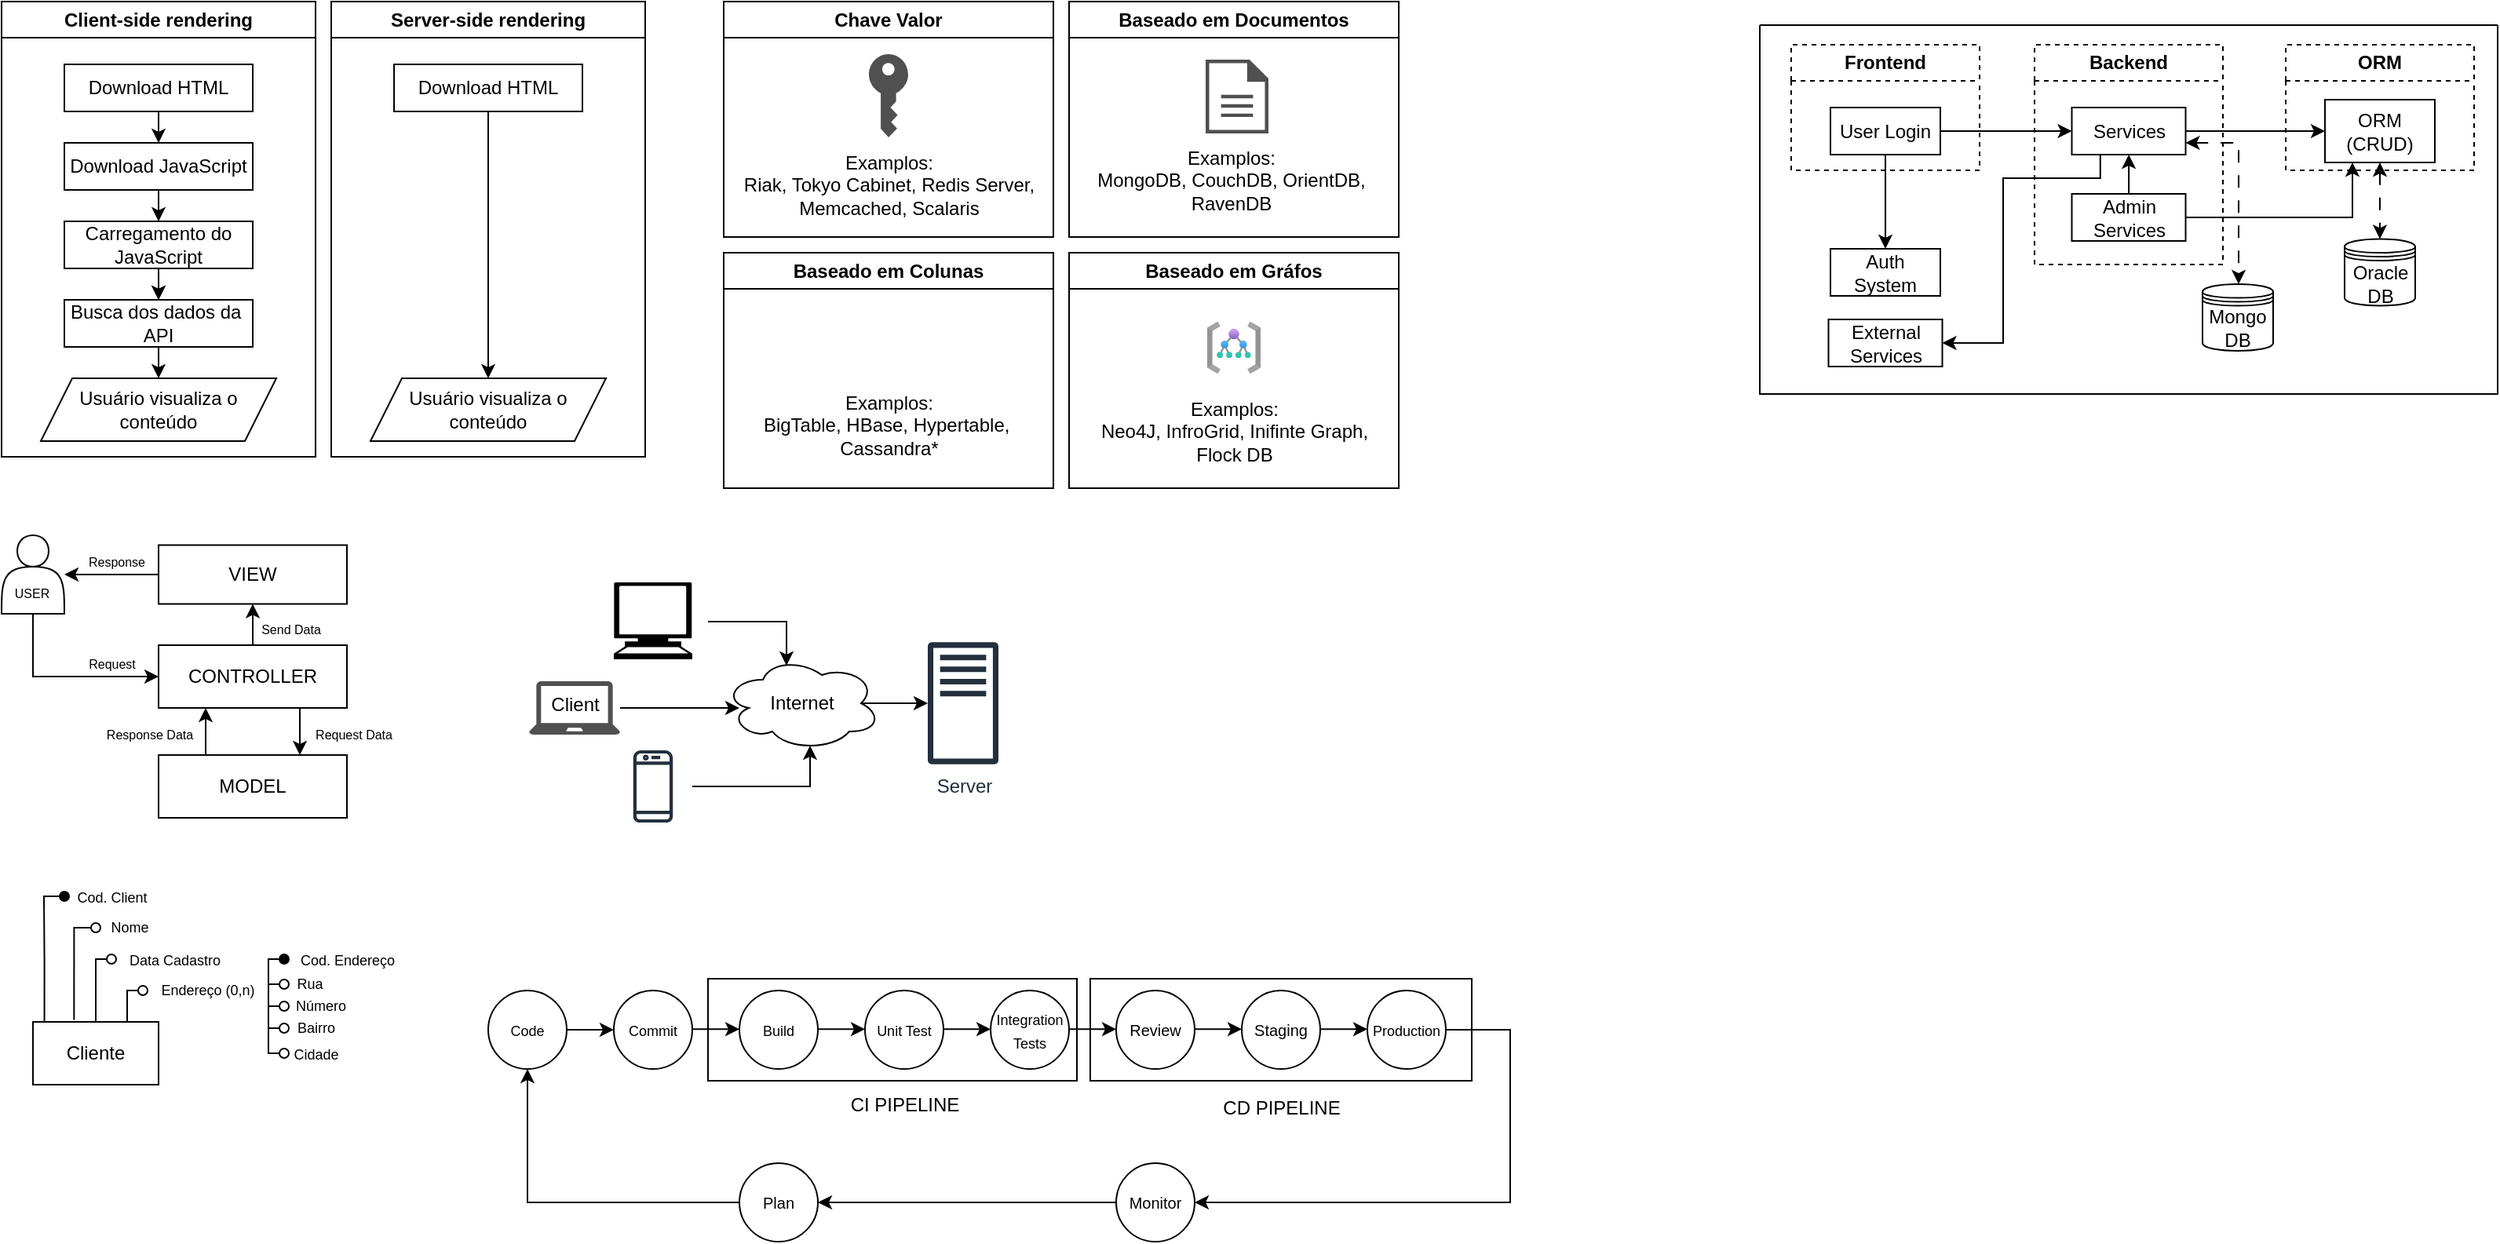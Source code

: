 <mxfile version="24.0.4" type="device">
  <diagram id="mYnGRAtahifMdYKLwgAX" name="Página-1">
    <mxGraphModel dx="415" dy="209" grid="1" gridSize="10" guides="1" tooltips="1" connect="1" arrows="1" fold="1" page="1" pageScale="1" pageWidth="827" pageHeight="1169" math="0" shadow="0">
      <root>
        <mxCell id="0" />
        <mxCell id="1" parent="0" />
        <mxCell id="9V3Yyu6M8kaTkjo4kaBU-164" value="" style="rounded=0;whiteSpace=wrap;html=1;" vertex="1" parent="1">
          <mxGeometry x="470" y="642.5" width="235" height="65" as="geometry" />
        </mxCell>
        <mxCell id="9V3Yyu6M8kaTkjo4kaBU-162" value="" style="rounded=0;whiteSpace=wrap;html=1;" vertex="1" parent="1">
          <mxGeometry x="713.5" y="642.5" width="243" height="65" as="geometry" />
        </mxCell>
        <mxCell id="MozTH5Igy1OvfPUvwqz4-5" value="Client-side rendering" style="swimlane;whiteSpace=wrap;html=1;" parent="1" vertex="1">
          <mxGeometry x="20" y="20" width="200" height="290" as="geometry" />
        </mxCell>
        <mxCell id="MozTH5Igy1OvfPUvwqz4-8" value="" style="edgeStyle=orthogonalEdgeStyle;rounded=0;orthogonalLoop=1;jettySize=auto;html=1;" parent="MozTH5Igy1OvfPUvwqz4-5" source="MozTH5Igy1OvfPUvwqz4-6" target="MozTH5Igy1OvfPUvwqz4-7" edge="1">
          <mxGeometry relative="1" as="geometry" />
        </mxCell>
        <mxCell id="MozTH5Igy1OvfPUvwqz4-6" value="Download HTML" style="rounded=0;whiteSpace=wrap;html=1;" parent="MozTH5Igy1OvfPUvwqz4-5" vertex="1">
          <mxGeometry x="40" y="40" width="120" height="30" as="geometry" />
        </mxCell>
        <mxCell id="MozTH5Igy1OvfPUvwqz4-10" value="" style="edgeStyle=orthogonalEdgeStyle;rounded=0;orthogonalLoop=1;jettySize=auto;html=1;" parent="MozTH5Igy1OvfPUvwqz4-5" source="MozTH5Igy1OvfPUvwqz4-7" target="MozTH5Igy1OvfPUvwqz4-9" edge="1">
          <mxGeometry relative="1" as="geometry" />
        </mxCell>
        <mxCell id="MozTH5Igy1OvfPUvwqz4-7" value="Download JavaScript" style="rounded=0;whiteSpace=wrap;html=1;" parent="MozTH5Igy1OvfPUvwqz4-5" vertex="1">
          <mxGeometry x="40" y="90" width="120" height="30" as="geometry" />
        </mxCell>
        <mxCell id="MozTH5Igy1OvfPUvwqz4-12" value="" style="edgeStyle=orthogonalEdgeStyle;rounded=0;orthogonalLoop=1;jettySize=auto;html=1;" parent="MozTH5Igy1OvfPUvwqz4-5" source="MozTH5Igy1OvfPUvwqz4-9" target="MozTH5Igy1OvfPUvwqz4-11" edge="1">
          <mxGeometry relative="1" as="geometry" />
        </mxCell>
        <mxCell id="MozTH5Igy1OvfPUvwqz4-13" value="" style="edgeStyle=orthogonalEdgeStyle;rounded=0;orthogonalLoop=1;jettySize=auto;html=1;" parent="MozTH5Igy1OvfPUvwqz4-5" source="MozTH5Igy1OvfPUvwqz4-9" target="MozTH5Igy1OvfPUvwqz4-11" edge="1">
          <mxGeometry relative="1" as="geometry" />
        </mxCell>
        <mxCell id="MozTH5Igy1OvfPUvwqz4-9" value="Carregamento do JavaScript" style="rounded=0;whiteSpace=wrap;html=1;" parent="MozTH5Igy1OvfPUvwqz4-5" vertex="1">
          <mxGeometry x="40" y="140" width="120" height="30" as="geometry" />
        </mxCell>
        <mxCell id="MozTH5Igy1OvfPUvwqz4-15" value="" style="edgeStyle=orthogonalEdgeStyle;rounded=0;orthogonalLoop=1;jettySize=auto;html=1;" parent="MozTH5Igy1OvfPUvwqz4-5" source="MozTH5Igy1OvfPUvwqz4-11" target="MozTH5Igy1OvfPUvwqz4-14" edge="1">
          <mxGeometry relative="1" as="geometry" />
        </mxCell>
        <mxCell id="MozTH5Igy1OvfPUvwqz4-11" value="Busca dos dados da&amp;nbsp; API" style="rounded=0;whiteSpace=wrap;html=1;" parent="MozTH5Igy1OvfPUvwqz4-5" vertex="1">
          <mxGeometry x="40" y="190" width="120" height="30" as="geometry" />
        </mxCell>
        <mxCell id="MozTH5Igy1OvfPUvwqz4-14" value="Usuário visualiza o conteúdo" style="shape=parallelogram;perimeter=parallelogramPerimeter;whiteSpace=wrap;html=1;fixedSize=1;rounded=0;" parent="MozTH5Igy1OvfPUvwqz4-5" vertex="1">
          <mxGeometry x="25" y="240" width="150" height="40" as="geometry" />
        </mxCell>
        <mxCell id="MozTH5Igy1OvfPUvwqz4-16" value="Server-side rendering" style="swimlane;whiteSpace=wrap;html=1;" parent="1" vertex="1">
          <mxGeometry x="230" y="20" width="200" height="290" as="geometry" />
        </mxCell>
        <mxCell id="MozTH5Igy1OvfPUvwqz4-17" value="" style="edgeStyle=orthogonalEdgeStyle;rounded=0;orthogonalLoop=1;jettySize=auto;html=1;entryX=0.5;entryY=0;entryDx=0;entryDy=0;" parent="MozTH5Igy1OvfPUvwqz4-16" source="MozTH5Igy1OvfPUvwqz4-18" target="MozTH5Igy1OvfPUvwqz4-26" edge="1">
          <mxGeometry relative="1" as="geometry">
            <mxPoint x="100" y="90" as="targetPoint" />
          </mxGeometry>
        </mxCell>
        <mxCell id="MozTH5Igy1OvfPUvwqz4-18" value="Download HTML" style="rounded=0;whiteSpace=wrap;html=1;" parent="MozTH5Igy1OvfPUvwqz4-16" vertex="1">
          <mxGeometry x="40" y="40" width="120" height="30" as="geometry" />
        </mxCell>
        <mxCell id="MozTH5Igy1OvfPUvwqz4-26" value="Usuário visualiza o conteúdo" style="shape=parallelogram;perimeter=parallelogramPerimeter;whiteSpace=wrap;html=1;fixedSize=1;rounded=0;" parent="MozTH5Igy1OvfPUvwqz4-16" vertex="1">
          <mxGeometry x="25" y="240" width="150" height="40" as="geometry" />
        </mxCell>
        <mxCell id="3cGXUPwC5Fvx5T8O9OGd-3" value="" style="edgeStyle=orthogonalEdgeStyle;rounded=0;orthogonalLoop=1;jettySize=auto;html=1;strokeColor=default;endArrow=none;endFill=0;startArrow=classic;startFill=1;" parent="1" source="3cGXUPwC5Fvx5T8O9OGd-1" target="3cGXUPwC5Fvx5T8O9OGd-2" edge="1">
          <mxGeometry relative="1" as="geometry" />
        </mxCell>
        <mxCell id="3cGXUPwC5Fvx5T8O9OGd-19" style="edgeStyle=orthogonalEdgeStyle;rounded=0;orthogonalLoop=1;jettySize=auto;html=1;exitX=0.5;exitY=1;exitDx=0;exitDy=0;entryX=0;entryY=0.5;entryDx=0;entryDy=0;" parent="1" source="3cGXUPwC5Fvx5T8O9OGd-1" target="3cGXUPwC5Fvx5T8O9OGd-4" edge="1">
          <mxGeometry relative="1" as="geometry" />
        </mxCell>
        <mxCell id="3cGXUPwC5Fvx5T8O9OGd-21" value="Request" style="edgeLabel;html=1;align=center;verticalAlign=middle;resizable=0;points=[];fontColor=#000000;fontSize=8;" parent="3cGXUPwC5Fvx5T8O9OGd-19" vertex="1" connectable="0">
          <mxGeometry x="0.139" y="-1" relative="1" as="geometry">
            <mxPoint x="21" y="-9" as="offset" />
          </mxGeometry>
        </mxCell>
        <mxCell id="3cGXUPwC5Fvx5T8O9OGd-1" value="" style="shape=actor;whiteSpace=wrap;html=1;" parent="1" vertex="1">
          <mxGeometry x="20" y="360" width="40" height="50" as="geometry" />
        </mxCell>
        <mxCell id="3cGXUPwC5Fvx5T8O9OGd-5" value="" style="edgeStyle=orthogonalEdgeStyle;rounded=0;orthogonalLoop=1;jettySize=auto;html=1;startArrow=classic;startFill=1;endArrow=none;endFill=0;" parent="1" source="3cGXUPwC5Fvx5T8O9OGd-2" target="3cGXUPwC5Fvx5T8O9OGd-4" edge="1">
          <mxGeometry relative="1" as="geometry" />
        </mxCell>
        <mxCell id="3cGXUPwC5Fvx5T8O9OGd-2" value="VIEW" style="whiteSpace=wrap;html=1;" parent="1" vertex="1">
          <mxGeometry x="120" y="366.25" width="120" height="37.5" as="geometry" />
        </mxCell>
        <mxCell id="3cGXUPwC5Fvx5T8O9OGd-7" value="" style="edgeStyle=orthogonalEdgeStyle;rounded=0;orthogonalLoop=1;jettySize=auto;html=1;startArrow=classic;startFill=1;endArrow=none;endFill=0;exitX=0.25;exitY=1;exitDx=0;exitDy=0;entryX=0.25;entryY=0;entryDx=0;entryDy=0;" parent="1" edge="1" target="3cGXUPwC5Fvx5T8O9OGd-6" source="3cGXUPwC5Fvx5T8O9OGd-4">
          <mxGeometry relative="1" as="geometry">
            <mxPoint x="160" y="480" as="sourcePoint" />
            <mxPoint x="150" y="545" as="targetPoint" />
          </mxGeometry>
        </mxCell>
        <mxCell id="3cGXUPwC5Fvx5T8O9OGd-4" value="CONTROLLER" style="whiteSpace=wrap;html=1;" parent="1" vertex="1">
          <mxGeometry x="120" y="430" width="120" height="40" as="geometry" />
        </mxCell>
        <mxCell id="3cGXUPwC5Fvx5T8O9OGd-6" value="MODEL" style="whiteSpace=wrap;html=1;" parent="1" vertex="1">
          <mxGeometry x="120" y="500" width="120" height="40" as="geometry" />
        </mxCell>
        <mxCell id="3cGXUPwC5Fvx5T8O9OGd-22" value="Response" style="edgeLabel;html=1;align=center;verticalAlign=middle;resizable=0;points=[];fontColor=#000000;fontSize=8;" parent="1" vertex="1" connectable="0">
          <mxGeometry x="93.004" y="377" as="geometry" />
        </mxCell>
        <mxCell id="3cGXUPwC5Fvx5T8O9OGd-23" value="Send Data" style="edgeLabel;html=1;align=center;verticalAlign=middle;resizable=0;points=[];fontColor=#000000;fontSize=8;" parent="1" vertex="1" connectable="0">
          <mxGeometry x="204.004" y="420" as="geometry" />
        </mxCell>
        <mxCell id="3cGXUPwC5Fvx5T8O9OGd-24" value="Request Data" style="edgeLabel;html=1;align=center;verticalAlign=middle;resizable=0;points=[];fontColor=#000000;fontSize=8;" parent="1" vertex="1" connectable="0">
          <mxGeometry x="240.004" y="480" as="geometry">
            <mxPoint x="4" y="7" as="offset" />
          </mxGeometry>
        </mxCell>
        <mxCell id="3cGXUPwC5Fvx5T8O9OGd-25" value="Response Data" style="edgeLabel;html=1;align=center;verticalAlign=middle;resizable=0;points=[];fontColor=#000000;fontSize=8;" parent="1" vertex="1" connectable="0">
          <mxGeometry x="110.004" y="480" as="geometry">
            <mxPoint x="4" y="7" as="offset" />
          </mxGeometry>
        </mxCell>
        <mxCell id="3cGXUPwC5Fvx5T8O9OGd-26" value="" style="edgeStyle=orthogonalEdgeStyle;rounded=0;orthogonalLoop=1;jettySize=auto;html=1;startArrow=none;startFill=0;exitX=0.75;exitY=1;exitDx=0;exitDy=0;" parent="1" edge="1" source="3cGXUPwC5Fvx5T8O9OGd-4">
          <mxGeometry relative="1" as="geometry">
            <mxPoint x="200" y="494.5" as="sourcePoint" />
            <mxPoint x="210" y="500" as="targetPoint" />
          </mxGeometry>
        </mxCell>
        <mxCell id="3cGXUPwC5Fvx5T8O9OGd-27" value="USER" style="edgeLabel;html=1;align=center;verticalAlign=middle;resizable=0;points=[];fontColor=#000000;fontSize=8;" parent="1" vertex="1" connectable="0">
          <mxGeometry x="42.004" y="398" as="geometry">
            <mxPoint x="-3" y="-1" as="offset" />
          </mxGeometry>
        </mxCell>
        <mxCell id="9V3Yyu6M8kaTkjo4kaBU-2" value="" style="shape=mxgraph.signs.tech.computer;html=1;pointerEvents=1;fillColor=#000000;strokeColor=none;verticalLabelPosition=bottom;verticalAlign=top;align=center;" vertex="1" parent="1">
          <mxGeometry x="409.99" y="390" width="50" height="49" as="geometry" />
        </mxCell>
        <mxCell id="9V3Yyu6M8kaTkjo4kaBU-4" value="" style="sketch=0;pointerEvents=1;shadow=0;dashed=0;html=1;strokeColor=none;fillColor=#505050;labelPosition=center;verticalLabelPosition=bottom;verticalAlign=top;outlineConnect=0;align=center;shape=mxgraph.office.devices.laptop;" vertex="1" parent="1">
          <mxGeometry x="356" y="453" width="58" height="34" as="geometry" />
        </mxCell>
        <mxCell id="9V3Yyu6M8kaTkjo4kaBU-6" value="" style="sketch=0;outlineConnect=0;fontColor=#232F3E;gradientColor=none;fillColor=#232F3D;strokeColor=none;dashed=0;verticalLabelPosition=bottom;verticalAlign=top;align=center;html=1;fontSize=12;fontStyle=0;aspect=fixed;pointerEvents=1;shape=mxgraph.aws4.mobile_client;" vertex="1" parent="1">
          <mxGeometry x="422.38" y="496" width="25.23" height="48" as="geometry" />
        </mxCell>
        <mxCell id="9V3Yyu6M8kaTkjo4kaBU-14" style="edgeStyle=orthogonalEdgeStyle;rounded=0;orthogonalLoop=1;jettySize=auto;html=1;exitX=0.875;exitY=0.5;exitDx=0;exitDy=0;exitPerimeter=0;" edge="1" parent="1" source="9V3Yyu6M8kaTkjo4kaBU-7" target="9V3Yyu6M8kaTkjo4kaBU-13">
          <mxGeometry relative="1" as="geometry" />
        </mxCell>
        <mxCell id="9V3Yyu6M8kaTkjo4kaBU-7" value="Internet" style="ellipse;shape=cloud;whiteSpace=wrap;html=1;align=center;" vertex="1" parent="1">
          <mxGeometry x="480" y="437" width="100" height="60" as="geometry" />
        </mxCell>
        <mxCell id="9V3Yyu6M8kaTkjo4kaBU-10" style="edgeStyle=orthogonalEdgeStyle;rounded=0;orthogonalLoop=1;jettySize=auto;html=1;" edge="1" parent="1" source="9V3Yyu6M8kaTkjo4kaBU-4">
          <mxGeometry relative="1" as="geometry">
            <mxPoint x="490" y="470" as="targetPoint" />
          </mxGeometry>
        </mxCell>
        <mxCell id="9V3Yyu6M8kaTkjo4kaBU-11" style="edgeStyle=orthogonalEdgeStyle;rounded=0;orthogonalLoop=1;jettySize=auto;html=1;entryX=0.55;entryY=0.95;entryDx=0;entryDy=0;entryPerimeter=0;" edge="1" parent="1" target="9V3Yyu6M8kaTkjo4kaBU-7">
          <mxGeometry relative="1" as="geometry">
            <mxPoint x="460" y="520" as="sourcePoint" />
            <Array as="points">
              <mxPoint x="535" y="520" />
            </Array>
          </mxGeometry>
        </mxCell>
        <mxCell id="9V3Yyu6M8kaTkjo4kaBU-12" style="edgeStyle=orthogonalEdgeStyle;rounded=0;orthogonalLoop=1;jettySize=auto;html=1;entryX=0.4;entryY=0.1;entryDx=0;entryDy=0;entryPerimeter=0;" edge="1" parent="1" target="9V3Yyu6M8kaTkjo4kaBU-7">
          <mxGeometry relative="1" as="geometry">
            <mxPoint x="470" y="415" as="sourcePoint" />
            <Array as="points">
              <mxPoint x="520" y="415" />
            </Array>
          </mxGeometry>
        </mxCell>
        <mxCell id="9V3Yyu6M8kaTkjo4kaBU-13" value="Server" style="sketch=0;outlineConnect=0;fontColor=#232F3E;gradientColor=none;fillColor=#232F3D;strokeColor=none;dashed=0;verticalLabelPosition=bottom;verticalAlign=top;align=center;html=1;fontSize=12;fontStyle=0;aspect=fixed;pointerEvents=1;shape=mxgraph.aws4.traditional_server;" vertex="1" parent="1">
          <mxGeometry x="610" y="428" width="45" height="78" as="geometry" />
        </mxCell>
        <mxCell id="9V3Yyu6M8kaTkjo4kaBU-15" value="Client" style="text;html=1;align=center;verticalAlign=middle;resizable=0;points=[];autosize=1;strokeColor=none;fillColor=none;" vertex="1" parent="1">
          <mxGeometry x="360" y="453" width="50" height="30" as="geometry" />
        </mxCell>
        <mxCell id="9V3Yyu6M8kaTkjo4kaBU-50" style="edgeStyle=orthogonalEdgeStyle;rounded=0;orthogonalLoop=1;jettySize=auto;html=1;exitX=0.091;exitY=0.011;exitDx=0;exitDy=0;endArrow=oval;endFill=1;exitPerimeter=0;" edge="1" parent="1" source="9V3Yyu6M8kaTkjo4kaBU-31">
          <mxGeometry relative="1" as="geometry">
            <mxPoint x="60" y="590" as="targetPoint" />
            <Array as="points">
              <mxPoint x="47" y="630" />
              <mxPoint x="47" y="590" />
            </Array>
          </mxGeometry>
        </mxCell>
        <mxCell id="9V3Yyu6M8kaTkjo4kaBU-51" value="&lt;font style=&quot;font-size: 9px;&quot; face=&quot;Arial&quot;&gt;Cod. Client&lt;/font&gt;" style="edgeLabel;html=1;align=center;verticalAlign=middle;resizable=0;points=[];" vertex="1" connectable="0" parent="9V3Yyu6M8kaTkjo4kaBU-50">
          <mxGeometry x="1" y="-3" relative="1" as="geometry">
            <mxPoint x="30" y="-3" as="offset" />
          </mxGeometry>
        </mxCell>
        <mxCell id="9V3Yyu6M8kaTkjo4kaBU-54" style="edgeStyle=orthogonalEdgeStyle;rounded=0;orthogonalLoop=1;jettySize=auto;html=1;exitX=0.5;exitY=0;exitDx=0;exitDy=0;endArrow=oval;endFill=0;" edge="1" parent="1" source="9V3Yyu6M8kaTkjo4kaBU-31">
          <mxGeometry relative="1" as="geometry">
            <mxPoint x="90" y="630" as="targetPoint" />
            <Array as="points">
              <mxPoint x="80" y="630" />
            </Array>
          </mxGeometry>
        </mxCell>
        <mxCell id="9V3Yyu6M8kaTkjo4kaBU-55" value="&lt;font style=&quot;font-size: 9px;&quot; face=&quot;Arial&quot;&gt;Data Cadastro&lt;/font&gt;" style="edgeLabel;html=1;align=center;verticalAlign=middle;resizable=0;points=[];" vertex="1" connectable="0" parent="9V3Yyu6M8kaTkjo4kaBU-54">
          <mxGeometry x="0.991" relative="1" as="geometry">
            <mxPoint x="40" as="offset" />
          </mxGeometry>
        </mxCell>
        <mxCell id="9V3Yyu6M8kaTkjo4kaBU-56" style="edgeStyle=orthogonalEdgeStyle;rounded=0;orthogonalLoop=1;jettySize=auto;html=1;exitX=0.75;exitY=0;exitDx=0;exitDy=0;endArrow=oval;endFill=0;" edge="1" parent="1" source="9V3Yyu6M8kaTkjo4kaBU-31">
          <mxGeometry relative="1" as="geometry">
            <mxPoint x="110" y="650" as="targetPoint" />
            <Array as="points">
              <mxPoint x="100" y="650" />
              <mxPoint x="110" y="650" />
            </Array>
          </mxGeometry>
        </mxCell>
        <mxCell id="9V3Yyu6M8kaTkjo4kaBU-57" value="&lt;font style=&quot;font-size: 9px;&quot; face=&quot;Arial&quot;&gt;Endereço (0,n)&lt;/font&gt;" style="edgeLabel;html=1;align=center;verticalAlign=middle;resizable=0;points=[];" vertex="1" connectable="0" parent="9V3Yyu6M8kaTkjo4kaBU-56">
          <mxGeometry x="1" y="1" relative="1" as="geometry">
            <mxPoint x="41" y="-1" as="offset" />
          </mxGeometry>
        </mxCell>
        <mxCell id="9V3Yyu6M8kaTkjo4kaBU-58" style="edgeStyle=orthogonalEdgeStyle;rounded=0;orthogonalLoop=1;jettySize=auto;html=1;exitX=0.327;exitY=-0.032;exitDx=0;exitDy=0;endArrow=oval;endFill=0;exitPerimeter=0;" edge="1" parent="1" source="9V3Yyu6M8kaTkjo4kaBU-31">
          <mxGeometry relative="1" as="geometry">
            <mxPoint x="80" y="610" as="targetPoint" />
            <Array as="points">
              <mxPoint x="66" y="610" />
            </Array>
          </mxGeometry>
        </mxCell>
        <mxCell id="9V3Yyu6M8kaTkjo4kaBU-59" value="&lt;font style=&quot;font-size: 9px;&quot; face=&quot;Arial&quot;&gt;&amp;nbsp;Nome&lt;/font&gt;" style="edgeLabel;html=1;align=center;verticalAlign=middle;resizable=0;points=[];" vertex="1" connectable="0" parent="9V3Yyu6M8kaTkjo4kaBU-58">
          <mxGeometry x="0.972" y="1" relative="1" as="geometry">
            <mxPoint x="21" as="offset" />
          </mxGeometry>
        </mxCell>
        <mxCell id="9V3Yyu6M8kaTkjo4kaBU-60" style="edgeStyle=orthogonalEdgeStyle;rounded=0;orthogonalLoop=1;jettySize=auto;html=1;endArrow=oval;endFill=1;startArrow=oval;startFill=0;" edge="1" parent="1">
          <mxGeometry relative="1" as="geometry">
            <mxPoint x="200" y="630" as="targetPoint" />
            <mxPoint x="200" y="690" as="sourcePoint" />
            <Array as="points">
              <mxPoint x="200" y="690" />
              <mxPoint x="190" y="690" />
              <mxPoint x="190" y="630" />
            </Array>
          </mxGeometry>
        </mxCell>
        <mxCell id="9V3Yyu6M8kaTkjo4kaBU-61" value="&lt;font face=&quot;Arial&quot; style=&quot;font-size: 9px;&quot;&gt;Cod. Endereço&lt;/font&gt;" style="edgeLabel;html=1;align=center;verticalAlign=middle;resizable=0;points=[];" vertex="1" connectable="0" parent="9V3Yyu6M8kaTkjo4kaBU-60">
          <mxGeometry x="1" relative="1" as="geometry">
            <mxPoint x="40" as="offset" />
          </mxGeometry>
        </mxCell>
        <mxCell id="9V3Yyu6M8kaTkjo4kaBU-62" value="&lt;font face=&quot;Arial&quot; style=&quot;font-size: 9px;&quot;&gt;Cidade&lt;/font&gt;" style="edgeLabel;html=1;align=center;verticalAlign=middle;resizable=0;points=[];" vertex="1" connectable="0" parent="9V3Yyu6M8kaTkjo4kaBU-60">
          <mxGeometry x="-1" y="-2" relative="1" as="geometry">
            <mxPoint x="20" y="2" as="offset" />
          </mxGeometry>
        </mxCell>
        <mxCell id="9V3Yyu6M8kaTkjo4kaBU-31" value="Cliente" style="rounded=0;whiteSpace=wrap;html=1;" vertex="1" parent="1">
          <mxGeometry x="40" y="670" width="80" height="40" as="geometry" />
        </mxCell>
        <mxCell id="9V3Yyu6M8kaTkjo4kaBU-63" value="" style="edgeStyle=segmentEdgeStyle;endArrow=oval;html=1;curved=0;rounded=0;endSize=6;startSize=6;endFill=0;" edge="1" parent="1">
          <mxGeometry width="50" height="50" relative="1" as="geometry">
            <mxPoint x="190" y="646" as="sourcePoint" />
            <mxPoint x="200" y="646" as="targetPoint" />
          </mxGeometry>
        </mxCell>
        <mxCell id="9V3Yyu6M8kaTkjo4kaBU-64" value="&lt;font style=&quot;font-size: 9px;&quot; face=&quot;Arial&quot;&gt;Rua&lt;/font&gt;" style="edgeLabel;html=1;align=center;verticalAlign=middle;resizable=0;points=[];" vertex="1" connectable="0" parent="9V3Yyu6M8kaTkjo4kaBU-63">
          <mxGeometry x="0.629" y="1" relative="1" as="geometry">
            <mxPoint x="18" as="offset" />
          </mxGeometry>
        </mxCell>
        <mxCell id="9V3Yyu6M8kaTkjo4kaBU-65" value="" style="edgeStyle=segmentEdgeStyle;endArrow=oval;html=1;curved=0;rounded=0;endSize=6;startSize=6;endFill=0;" edge="1" parent="1">
          <mxGeometry width="50" height="50" relative="1" as="geometry">
            <mxPoint x="190" y="660" as="sourcePoint" />
            <mxPoint x="200" y="660" as="targetPoint" />
          </mxGeometry>
        </mxCell>
        <mxCell id="9V3Yyu6M8kaTkjo4kaBU-66" value="&lt;font style=&quot;font-size: 9px;&quot; face=&quot;Arial&quot;&gt;Número&lt;/font&gt;" style="edgeLabel;html=1;align=center;verticalAlign=middle;resizable=0;points=[];" vertex="1" connectable="0" parent="9V3Yyu6M8kaTkjo4kaBU-65">
          <mxGeometry x="0.629" y="1" relative="1" as="geometry">
            <mxPoint x="25" as="offset" />
          </mxGeometry>
        </mxCell>
        <mxCell id="9V3Yyu6M8kaTkjo4kaBU-67" value="" style="edgeStyle=segmentEdgeStyle;endArrow=oval;html=1;curved=0;rounded=0;endSize=6;startSize=6;endFill=0;" edge="1" parent="1">
          <mxGeometry width="50" height="50" relative="1" as="geometry">
            <mxPoint x="190" y="674" as="sourcePoint" />
            <mxPoint x="200" y="674" as="targetPoint" />
          </mxGeometry>
        </mxCell>
        <mxCell id="9V3Yyu6M8kaTkjo4kaBU-68" value="&lt;font style=&quot;font-size: 9px;&quot; face=&quot;Arial&quot;&gt;Bairr&lt;/font&gt;&lt;span style=&quot;font-size: 9px; font-family: Arial;&quot;&gt;o&lt;/span&gt;" style="edgeLabel;html=1;align=center;verticalAlign=middle;resizable=0;points=[];" vertex="1" connectable="0" parent="9V3Yyu6M8kaTkjo4kaBU-67">
          <mxGeometry x="0.629" y="1" relative="1" as="geometry">
            <mxPoint x="22" as="offset" />
          </mxGeometry>
        </mxCell>
        <mxCell id="9V3Yyu6M8kaTkjo4kaBU-69" value="Chave Valor" style="swimlane;whiteSpace=wrap;html=1;" vertex="1" parent="1">
          <mxGeometry x="480" y="20" width="210" height="150" as="geometry" />
        </mxCell>
        <mxCell id="9V3Yyu6M8kaTkjo4kaBU-115" value="Examplos:&lt;div&gt;Riak, Tokyo Cabinet, Redis Server,&lt;/div&gt;&lt;div&gt;Memcached, Scalaris&lt;/div&gt;" style="text;html=1;align=center;verticalAlign=middle;resizable=0;points=[];autosize=1;strokeColor=none;fillColor=none;" vertex="1" parent="9V3Yyu6M8kaTkjo4kaBU-69">
          <mxGeometry y="86.5" width="210" height="60" as="geometry" />
        </mxCell>
        <mxCell id="9V3Yyu6M8kaTkjo4kaBU-113" value="" style="sketch=0;pointerEvents=1;shadow=0;dashed=0;html=1;strokeColor=none;fillColor=#505050;labelPosition=center;verticalLabelPosition=bottom;verticalAlign=top;outlineConnect=0;align=center;shape=mxgraph.office.security.key_permissions;" vertex="1" parent="9V3Yyu6M8kaTkjo4kaBU-69">
          <mxGeometry x="92.5" y="33.5" width="25" height="53" as="geometry" />
        </mxCell>
        <mxCell id="9V3Yyu6M8kaTkjo4kaBU-80" value="Baseado em Documentos" style="swimlane;whiteSpace=wrap;html=1;" vertex="1" parent="1">
          <mxGeometry x="700" y="20" width="210" height="150" as="geometry" />
        </mxCell>
        <mxCell id="9V3Yyu6M8kaTkjo4kaBU-119" value="" style="sketch=0;pointerEvents=1;shadow=0;dashed=0;html=1;strokeColor=none;fillColor=#505050;labelPosition=center;verticalLabelPosition=bottom;verticalAlign=top;outlineConnect=0;align=center;shape=mxgraph.office.concepts.document;" vertex="1" parent="9V3Yyu6M8kaTkjo4kaBU-80">
          <mxGeometry x="87" y="37" width="40" height="47" as="geometry" />
        </mxCell>
        <mxCell id="9V3Yyu6M8kaTkjo4kaBU-120" value="Examplos:&lt;div&gt;&lt;span style=&quot;background-color: initial;&quot;&gt;MongoDB, CouchDB, OrientDB,&lt;/span&gt;&lt;br&gt;&lt;/div&gt;&lt;div&gt;&lt;span style=&quot;background-color: initial;&quot;&gt;RavenDB&lt;/span&gt;&lt;/div&gt;" style="text;html=1;align=center;verticalAlign=middle;resizable=0;points=[];autosize=1;strokeColor=none;fillColor=none;" vertex="1" parent="9V3Yyu6M8kaTkjo4kaBU-80">
          <mxGeometry x="7.5" y="84" width="190" height="60" as="geometry" />
        </mxCell>
        <mxCell id="9V3Yyu6M8kaTkjo4kaBU-91" value="Baseado em Colunas" style="swimlane;whiteSpace=wrap;html=1;" vertex="1" parent="1">
          <mxGeometry x="480" y="180" width="210" height="150" as="geometry" />
        </mxCell>
        <mxCell id="9V3Yyu6M8kaTkjo4kaBU-122" value="Examplos:&lt;div&gt;&lt;span style=&quot;background-color: initial;&quot;&gt;BigTable, HBase, Hypertable,&amp;nbsp;&lt;/span&gt;&lt;/div&gt;&lt;div&gt;&lt;span style=&quot;background-color: initial;&quot;&gt;Cassandra*&lt;/span&gt;&lt;/div&gt;" style="text;html=1;align=center;verticalAlign=middle;resizable=0;points=[];autosize=1;strokeColor=none;fillColor=none;" vertex="1" parent="9V3Yyu6M8kaTkjo4kaBU-91">
          <mxGeometry x="15" y="80" width="180" height="60" as="geometry" />
        </mxCell>
        <mxCell id="9V3Yyu6M8kaTkjo4kaBU-131" value="" style="shape=image;html=1;verticalAlign=top;verticalLabelPosition=bottom;labelBackgroundColor=#000000;imageAspect=0;aspect=fixed;image=https://cdn1.iconfinder.com/data/icons/bootstrap-vol-3/16/layout-three-columns-128.png;imageBorder=none;shadow=0;textShadow=0;" vertex="1" parent="9V3Yyu6M8kaTkjo4kaBU-91">
          <mxGeometry x="83" y="38.5" width="44" height="44" as="geometry" />
        </mxCell>
        <mxCell id="9V3Yyu6M8kaTkjo4kaBU-102" value="Baseado em Gráfos" style="swimlane;whiteSpace=wrap;html=1;" vertex="1" parent="1">
          <mxGeometry x="700" y="180" width="210" height="150" as="geometry" />
        </mxCell>
        <mxCell id="9V3Yyu6M8kaTkjo4kaBU-133" value="" style="image;aspect=fixed;html=1;points=[];align=center;fontSize=12;image=img/lib/azure2/general/Management_Groups.svg;" vertex="1" parent="9V3Yyu6M8kaTkjo4kaBU-102">
          <mxGeometry x="87.99" y="44" width="34.03" height="33" as="geometry" />
        </mxCell>
        <mxCell id="9V3Yyu6M8kaTkjo4kaBU-134" value="Examplos:&lt;div&gt;Neo4J, InfroGrid, Inifinte Graph,&lt;/div&gt;&lt;div&gt;Flock DB&lt;/div&gt;" style="text;html=1;align=center;verticalAlign=middle;resizable=0;points=[];autosize=1;strokeColor=none;fillColor=none;" vertex="1" parent="9V3Yyu6M8kaTkjo4kaBU-102">
          <mxGeometry x="10" y="84" width="190" height="60" as="geometry" />
        </mxCell>
        <mxCell id="9V3Yyu6M8kaTkjo4kaBU-142" value="" style="edgeStyle=orthogonalEdgeStyle;rounded=0;orthogonalLoop=1;jettySize=auto;html=1;" edge="1" parent="1" source="9V3Yyu6M8kaTkjo4kaBU-135" target="9V3Yyu6M8kaTkjo4kaBU-141">
          <mxGeometry relative="1" as="geometry" />
        </mxCell>
        <mxCell id="9V3Yyu6M8kaTkjo4kaBU-135" value="&lt;font style=&quot;font-size: 9px;&quot; face=&quot;Arial&quot;&gt;Code&lt;/font&gt;" style="ellipse;whiteSpace=wrap;html=1;aspect=fixed;" vertex="1" parent="1">
          <mxGeometry x="330" y="650" width="50" height="50" as="geometry" />
        </mxCell>
        <mxCell id="9V3Yyu6M8kaTkjo4kaBU-141" value="&lt;font style=&quot;font-size: 9px;&quot; face=&quot;Arial&quot;&gt;Commit&lt;/font&gt;" style="ellipse;whiteSpace=wrap;html=1;aspect=fixed;" vertex="1" parent="1">
          <mxGeometry x="409.99" y="650" width="50" height="50" as="geometry" />
        </mxCell>
        <mxCell id="9V3Yyu6M8kaTkjo4kaBU-143" value="&lt;font style=&quot;font-size: 9px;&quot; face=&quot;Arial&quot;&gt;Build&lt;/font&gt;" style="ellipse;whiteSpace=wrap;html=1;aspect=fixed;" vertex="1" parent="1">
          <mxGeometry x="490" y="650" width="50" height="50" as="geometry" />
        </mxCell>
        <mxCell id="9V3Yyu6M8kaTkjo4kaBU-145" value="&lt;font style=&quot;font-size: 9px;&quot; face=&quot;Arial&quot;&gt;Unit Test&lt;/font&gt;" style="ellipse;whiteSpace=wrap;html=1;aspect=fixed;" vertex="1" parent="1">
          <mxGeometry x="570" y="650" width="50" height="50" as="geometry" />
        </mxCell>
        <mxCell id="9V3Yyu6M8kaTkjo4kaBU-147" value="&lt;font style=&quot;font-size: 9px;&quot; face=&quot;Arial&quot;&gt;Integration&lt;/font&gt;&lt;div&gt;&lt;font style=&quot;font-size: 9px;&quot; face=&quot;Arial&quot;&gt;Tests&lt;/font&gt;&lt;/div&gt;" style="ellipse;whiteSpace=wrap;html=1;aspect=fixed;" vertex="1" parent="1">
          <mxGeometry x="650" y="650" width="50" height="50" as="geometry" />
        </mxCell>
        <mxCell id="9V3Yyu6M8kaTkjo4kaBU-149" value="&lt;font size=&quot;1&quot; face=&quot;Arial&quot;&gt;Review&lt;/font&gt;" style="ellipse;whiteSpace=wrap;html=1;aspect=fixed;" vertex="1" parent="1">
          <mxGeometry x="730" y="650" width="50" height="50" as="geometry" />
        </mxCell>
        <mxCell id="9V3Yyu6M8kaTkjo4kaBU-151" value="&lt;font size=&quot;1&quot; face=&quot;Arial&quot;&gt;Staging&lt;/font&gt;" style="ellipse;whiteSpace=wrap;html=1;aspect=fixed;" vertex="1" parent="1">
          <mxGeometry x="810" y="650" width="50" height="50" as="geometry" />
        </mxCell>
        <mxCell id="9V3Yyu6M8kaTkjo4kaBU-166" style="edgeStyle=orthogonalEdgeStyle;rounded=0;orthogonalLoop=1;jettySize=auto;html=1;exitX=1;exitY=0.5;exitDx=0;exitDy=0;entryX=1;entryY=0.5;entryDx=0;entryDy=0;" edge="1" parent="1" source="9V3Yyu6M8kaTkjo4kaBU-153" target="9V3Yyu6M8kaTkjo4kaBU-167">
          <mxGeometry relative="1" as="geometry">
            <mxPoint x="830" y="790" as="targetPoint" />
            <Array as="points">
              <mxPoint x="981" y="675" />
              <mxPoint x="981" y="785" />
            </Array>
          </mxGeometry>
        </mxCell>
        <mxCell id="9V3Yyu6M8kaTkjo4kaBU-153" value="&lt;font face=&quot;Arial&quot; style=&quot;font-size: 9px;&quot;&gt;Production&lt;/font&gt;" style="ellipse;whiteSpace=wrap;html=1;aspect=fixed;" vertex="1" parent="1">
          <mxGeometry x="890" y="650" width="50" height="50" as="geometry" />
        </mxCell>
        <mxCell id="9V3Yyu6M8kaTkjo4kaBU-156" value="" style="edgeStyle=orthogonalEdgeStyle;rounded=0;orthogonalLoop=1;jettySize=auto;html=1;" edge="1" parent="1">
          <mxGeometry relative="1" as="geometry">
            <mxPoint x="460" y="674.66" as="sourcePoint" />
            <mxPoint x="490" y="674.66" as="targetPoint" />
          </mxGeometry>
        </mxCell>
        <mxCell id="9V3Yyu6M8kaTkjo4kaBU-157" value="" style="edgeStyle=orthogonalEdgeStyle;rounded=0;orthogonalLoop=1;jettySize=auto;html=1;" edge="1" parent="1">
          <mxGeometry relative="1" as="geometry">
            <mxPoint x="540" y="674.66" as="sourcePoint" />
            <mxPoint x="570" y="674.66" as="targetPoint" />
          </mxGeometry>
        </mxCell>
        <mxCell id="9V3Yyu6M8kaTkjo4kaBU-158" value="" style="edgeStyle=orthogonalEdgeStyle;rounded=0;orthogonalLoop=1;jettySize=auto;html=1;" edge="1" parent="1">
          <mxGeometry relative="1" as="geometry">
            <mxPoint x="620" y="674.66" as="sourcePoint" />
            <mxPoint x="650" y="674.66" as="targetPoint" />
          </mxGeometry>
        </mxCell>
        <mxCell id="9V3Yyu6M8kaTkjo4kaBU-159" value="" style="edgeStyle=orthogonalEdgeStyle;rounded=0;orthogonalLoop=1;jettySize=auto;html=1;" edge="1" parent="1">
          <mxGeometry relative="1" as="geometry">
            <mxPoint x="700" y="674.66" as="sourcePoint" />
            <mxPoint x="730" y="674.66" as="targetPoint" />
          </mxGeometry>
        </mxCell>
        <mxCell id="9V3Yyu6M8kaTkjo4kaBU-160" value="" style="edgeStyle=orthogonalEdgeStyle;rounded=0;orthogonalLoop=1;jettySize=auto;html=1;" edge="1" parent="1">
          <mxGeometry relative="1" as="geometry">
            <mxPoint x="780" y="674.66" as="sourcePoint" />
            <mxPoint x="810" y="674.66" as="targetPoint" />
          </mxGeometry>
        </mxCell>
        <mxCell id="9V3Yyu6M8kaTkjo4kaBU-161" value="" style="edgeStyle=orthogonalEdgeStyle;rounded=0;orthogonalLoop=1;jettySize=auto;html=1;" edge="1" parent="1">
          <mxGeometry relative="1" as="geometry">
            <mxPoint x="860" y="674.66" as="sourcePoint" />
            <mxPoint x="890" y="674.66" as="targetPoint" />
          </mxGeometry>
        </mxCell>
        <mxCell id="9V3Yyu6M8kaTkjo4kaBU-163" value="&lt;font face=&quot;Arial&quot;&gt;CD PIPELINE&lt;/font&gt;" style="text;html=1;align=center;verticalAlign=middle;resizable=0;points=[];autosize=1;strokeColor=none;fillColor=none;" vertex="1" parent="1">
          <mxGeometry x="785" y="710" width="100" height="30" as="geometry" />
        </mxCell>
        <mxCell id="9V3Yyu6M8kaTkjo4kaBU-165" value="CI PIPELINE" style="text;html=1;align=center;verticalAlign=middle;resizable=0;points=[];autosize=1;strokeColor=none;fillColor=none;" vertex="1" parent="1">
          <mxGeometry x="550" y="707.5" width="90" height="30" as="geometry" />
        </mxCell>
        <mxCell id="9V3Yyu6M8kaTkjo4kaBU-169" value="" style="edgeStyle=orthogonalEdgeStyle;rounded=0;orthogonalLoop=1;jettySize=auto;html=1;" edge="1" parent="1" source="9V3Yyu6M8kaTkjo4kaBU-167" target="9V3Yyu6M8kaTkjo4kaBU-168">
          <mxGeometry relative="1" as="geometry" />
        </mxCell>
        <mxCell id="9V3Yyu6M8kaTkjo4kaBU-167" value="&lt;font size=&quot;1&quot; face=&quot;Arial&quot;&gt;Monitor&lt;/font&gt;" style="ellipse;whiteSpace=wrap;html=1;aspect=fixed;" vertex="1" parent="1">
          <mxGeometry x="730" y="760" width="50" height="50" as="geometry" />
        </mxCell>
        <mxCell id="9V3Yyu6M8kaTkjo4kaBU-170" style="edgeStyle=orthogonalEdgeStyle;rounded=0;orthogonalLoop=1;jettySize=auto;html=1;entryX=0.5;entryY=1;entryDx=0;entryDy=0;" edge="1" parent="1" source="9V3Yyu6M8kaTkjo4kaBU-168" target="9V3Yyu6M8kaTkjo4kaBU-135">
          <mxGeometry relative="1" as="geometry" />
        </mxCell>
        <mxCell id="9V3Yyu6M8kaTkjo4kaBU-168" value="&lt;font size=&quot;1&quot; face=&quot;Arial&quot;&gt;Plan&lt;/font&gt;" style="ellipse;whiteSpace=wrap;html=1;aspect=fixed;" vertex="1" parent="1">
          <mxGeometry x="490" y="760" width="50" height="50" as="geometry" />
        </mxCell>
        <mxCell id="9V3Yyu6M8kaTkjo4kaBU-174" value="" style="swimlane;startSize=0;" vertex="1" parent="1">
          <mxGeometry x="1140" y="35" width="470" height="235" as="geometry" />
        </mxCell>
        <mxCell id="9V3Yyu6M8kaTkjo4kaBU-181" value="&lt;font face=&quot;Arial&quot;&gt;Frontend&lt;/font&gt;" style="swimlane;whiteSpace=wrap;html=1;dashed=1;" vertex="1" parent="9V3Yyu6M8kaTkjo4kaBU-174">
          <mxGeometry x="20" y="12.5" width="120" height="80" as="geometry" />
        </mxCell>
        <mxCell id="9V3Yyu6M8kaTkjo4kaBU-183" value="&lt;font face=&quot;Arial&quot;&gt;User Login&lt;/font&gt;" style="whiteSpace=wrap;html=1;" vertex="1" parent="9V3Yyu6M8kaTkjo4kaBU-181">
          <mxGeometry x="25" y="40" width="70" height="30" as="geometry" />
        </mxCell>
        <mxCell id="9V3Yyu6M8kaTkjo4kaBU-190" value="&lt;font face=&quot;Arial&quot;&gt;Auth System&lt;/font&gt;" style="whiteSpace=wrap;html=1;" vertex="1" parent="9V3Yyu6M8kaTkjo4kaBU-174">
          <mxGeometry x="45" y="142.5" width="70" height="30" as="geometry" />
        </mxCell>
        <mxCell id="9V3Yyu6M8kaTkjo4kaBU-191" value="" style="edgeStyle=orthogonalEdgeStyle;rounded=0;orthogonalLoop=1;jettySize=auto;html=1;" edge="1" parent="9V3Yyu6M8kaTkjo4kaBU-174" source="9V3Yyu6M8kaTkjo4kaBU-183" target="9V3Yyu6M8kaTkjo4kaBU-190">
          <mxGeometry relative="1" as="geometry" />
        </mxCell>
        <mxCell id="9V3Yyu6M8kaTkjo4kaBU-194" value="&lt;font face=&quot;Arial&quot;&gt;Backend&lt;/font&gt;" style="swimlane;whiteSpace=wrap;html=1;dashed=1;" vertex="1" parent="9V3Yyu6M8kaTkjo4kaBU-174">
          <mxGeometry x="175" y="12.5" width="120" height="140" as="geometry" />
        </mxCell>
        <mxCell id="9V3Yyu6M8kaTkjo4kaBU-195" value="&lt;font face=&quot;Arial&quot;&gt;Services&lt;/font&gt;" style="whiteSpace=wrap;html=1;" vertex="1" parent="9V3Yyu6M8kaTkjo4kaBU-194">
          <mxGeometry x="23.75" y="40" width="72.5" height="30" as="geometry" />
        </mxCell>
        <mxCell id="9V3Yyu6M8kaTkjo4kaBU-210" value="" style="edgeStyle=orthogonalEdgeStyle;rounded=0;orthogonalLoop=1;jettySize=auto;html=1;" edge="1" parent="9V3Yyu6M8kaTkjo4kaBU-194" source="9V3Yyu6M8kaTkjo4kaBU-209" target="9V3Yyu6M8kaTkjo4kaBU-195">
          <mxGeometry relative="1" as="geometry" />
        </mxCell>
        <mxCell id="9V3Yyu6M8kaTkjo4kaBU-209" value="&lt;font face=&quot;Arial&quot;&gt;Admin Services&lt;/font&gt;" style="whiteSpace=wrap;html=1;" vertex="1" parent="9V3Yyu6M8kaTkjo4kaBU-194">
          <mxGeometry x="23.75" y="95" width="72.5" height="30" as="geometry" />
        </mxCell>
        <mxCell id="9V3Yyu6M8kaTkjo4kaBU-196" value="&lt;font face=&quot;Arial&quot;&gt;ORM&lt;/font&gt;" style="swimlane;whiteSpace=wrap;html=1;dashed=1;" vertex="1" parent="9V3Yyu6M8kaTkjo4kaBU-174">
          <mxGeometry x="335" y="12.5" width="120" height="80" as="geometry" />
        </mxCell>
        <mxCell id="9V3Yyu6M8kaTkjo4kaBU-197" value="&lt;font face=&quot;Arial&quot;&gt;ORM (CRUD)&lt;/font&gt;" style="whiteSpace=wrap;html=1;" vertex="1" parent="9V3Yyu6M8kaTkjo4kaBU-196">
          <mxGeometry x="25" y="35" width="70" height="40" as="geometry" />
        </mxCell>
        <mxCell id="9V3Yyu6M8kaTkjo4kaBU-198" value="Oracle DB" style="shape=datastore;whiteSpace=wrap;html=1;" vertex="1" parent="9V3Yyu6M8kaTkjo4kaBU-174">
          <mxGeometry x="372.5" y="136.25" width="45" height="42.5" as="geometry" />
        </mxCell>
        <mxCell id="9V3Yyu6M8kaTkjo4kaBU-199" style="edgeStyle=orthogonalEdgeStyle;rounded=0;orthogonalLoop=1;jettySize=auto;html=1;entryX=0.5;entryY=0;entryDx=0;entryDy=0;startArrow=classic;startFill=1;dashed=1;dashPattern=8 8;" edge="1" parent="9V3Yyu6M8kaTkjo4kaBU-174" source="9V3Yyu6M8kaTkjo4kaBU-197" target="9V3Yyu6M8kaTkjo4kaBU-198">
          <mxGeometry relative="1" as="geometry" />
        </mxCell>
        <mxCell id="9V3Yyu6M8kaTkjo4kaBU-201" style="edgeStyle=orthogonalEdgeStyle;rounded=0;orthogonalLoop=1;jettySize=auto;html=1;entryX=0;entryY=0.5;entryDx=0;entryDy=0;" edge="1" parent="9V3Yyu6M8kaTkjo4kaBU-174" source="9V3Yyu6M8kaTkjo4kaBU-195" target="9V3Yyu6M8kaTkjo4kaBU-197">
          <mxGeometry relative="1" as="geometry" />
        </mxCell>
        <mxCell id="9V3Yyu6M8kaTkjo4kaBU-202" value="&lt;font face=&quot;Arial&quot;&gt;Mongo&lt;/font&gt;&lt;div&gt;&lt;font face=&quot;Arial&quot;&gt;DB&lt;/font&gt;&lt;/div&gt;" style="shape=datastore;whiteSpace=wrap;html=1;" vertex="1" parent="9V3Yyu6M8kaTkjo4kaBU-174">
          <mxGeometry x="282" y="165" width="45" height="42.5" as="geometry" />
        </mxCell>
        <mxCell id="9V3Yyu6M8kaTkjo4kaBU-206" value="" style="edgeStyle=orthogonalEdgeStyle;rounded=0;orthogonalLoop=1;jettySize=auto;html=1;exitX=1;exitY=0.75;exitDx=0;exitDy=0;startArrow=classic;startFill=1;dashed=1;dashPattern=8 8;" edge="1" parent="9V3Yyu6M8kaTkjo4kaBU-174" source="9V3Yyu6M8kaTkjo4kaBU-195" target="9V3Yyu6M8kaTkjo4kaBU-202">
          <mxGeometry relative="1" as="geometry">
            <Array as="points">
              <mxPoint x="305" y="75.5" />
            </Array>
          </mxGeometry>
        </mxCell>
        <mxCell id="9V3Yyu6M8kaTkjo4kaBU-208" value="" style="edgeStyle=orthogonalEdgeStyle;rounded=0;orthogonalLoop=1;jettySize=auto;html=1;" edge="1" parent="9V3Yyu6M8kaTkjo4kaBU-174" source="9V3Yyu6M8kaTkjo4kaBU-183" target="9V3Yyu6M8kaTkjo4kaBU-195">
          <mxGeometry relative="1" as="geometry" />
        </mxCell>
        <mxCell id="9V3Yyu6M8kaTkjo4kaBU-211" style="edgeStyle=orthogonalEdgeStyle;rounded=0;orthogonalLoop=1;jettySize=auto;html=1;entryX=0.25;entryY=1;entryDx=0;entryDy=0;" edge="1" parent="9V3Yyu6M8kaTkjo4kaBU-174" source="9V3Yyu6M8kaTkjo4kaBU-209" target="9V3Yyu6M8kaTkjo4kaBU-197">
          <mxGeometry relative="1" as="geometry" />
        </mxCell>
        <mxCell id="9V3Yyu6M8kaTkjo4kaBU-215" style="edgeStyle=orthogonalEdgeStyle;rounded=0;orthogonalLoop=1;jettySize=auto;html=1;entryX=0.25;entryY=1;entryDx=0;entryDy=0;endArrow=none;endFill=0;startArrow=classic;startFill=1;" edge="1" parent="9V3Yyu6M8kaTkjo4kaBU-174" source="9V3Yyu6M8kaTkjo4kaBU-214" target="9V3Yyu6M8kaTkjo4kaBU-195">
          <mxGeometry relative="1" as="geometry">
            <Array as="points">
              <mxPoint x="155" y="97.5" />
              <mxPoint x="217" y="97.5" />
            </Array>
          </mxGeometry>
        </mxCell>
        <mxCell id="9V3Yyu6M8kaTkjo4kaBU-214" value="&lt;font face=&quot;Arial&quot;&gt;External Services&lt;/font&gt;" style="whiteSpace=wrap;html=1;" vertex="1" parent="9V3Yyu6M8kaTkjo4kaBU-174">
          <mxGeometry x="43.75" y="187.5" width="72.5" height="30" as="geometry" />
        </mxCell>
      </root>
    </mxGraphModel>
  </diagram>
</mxfile>
